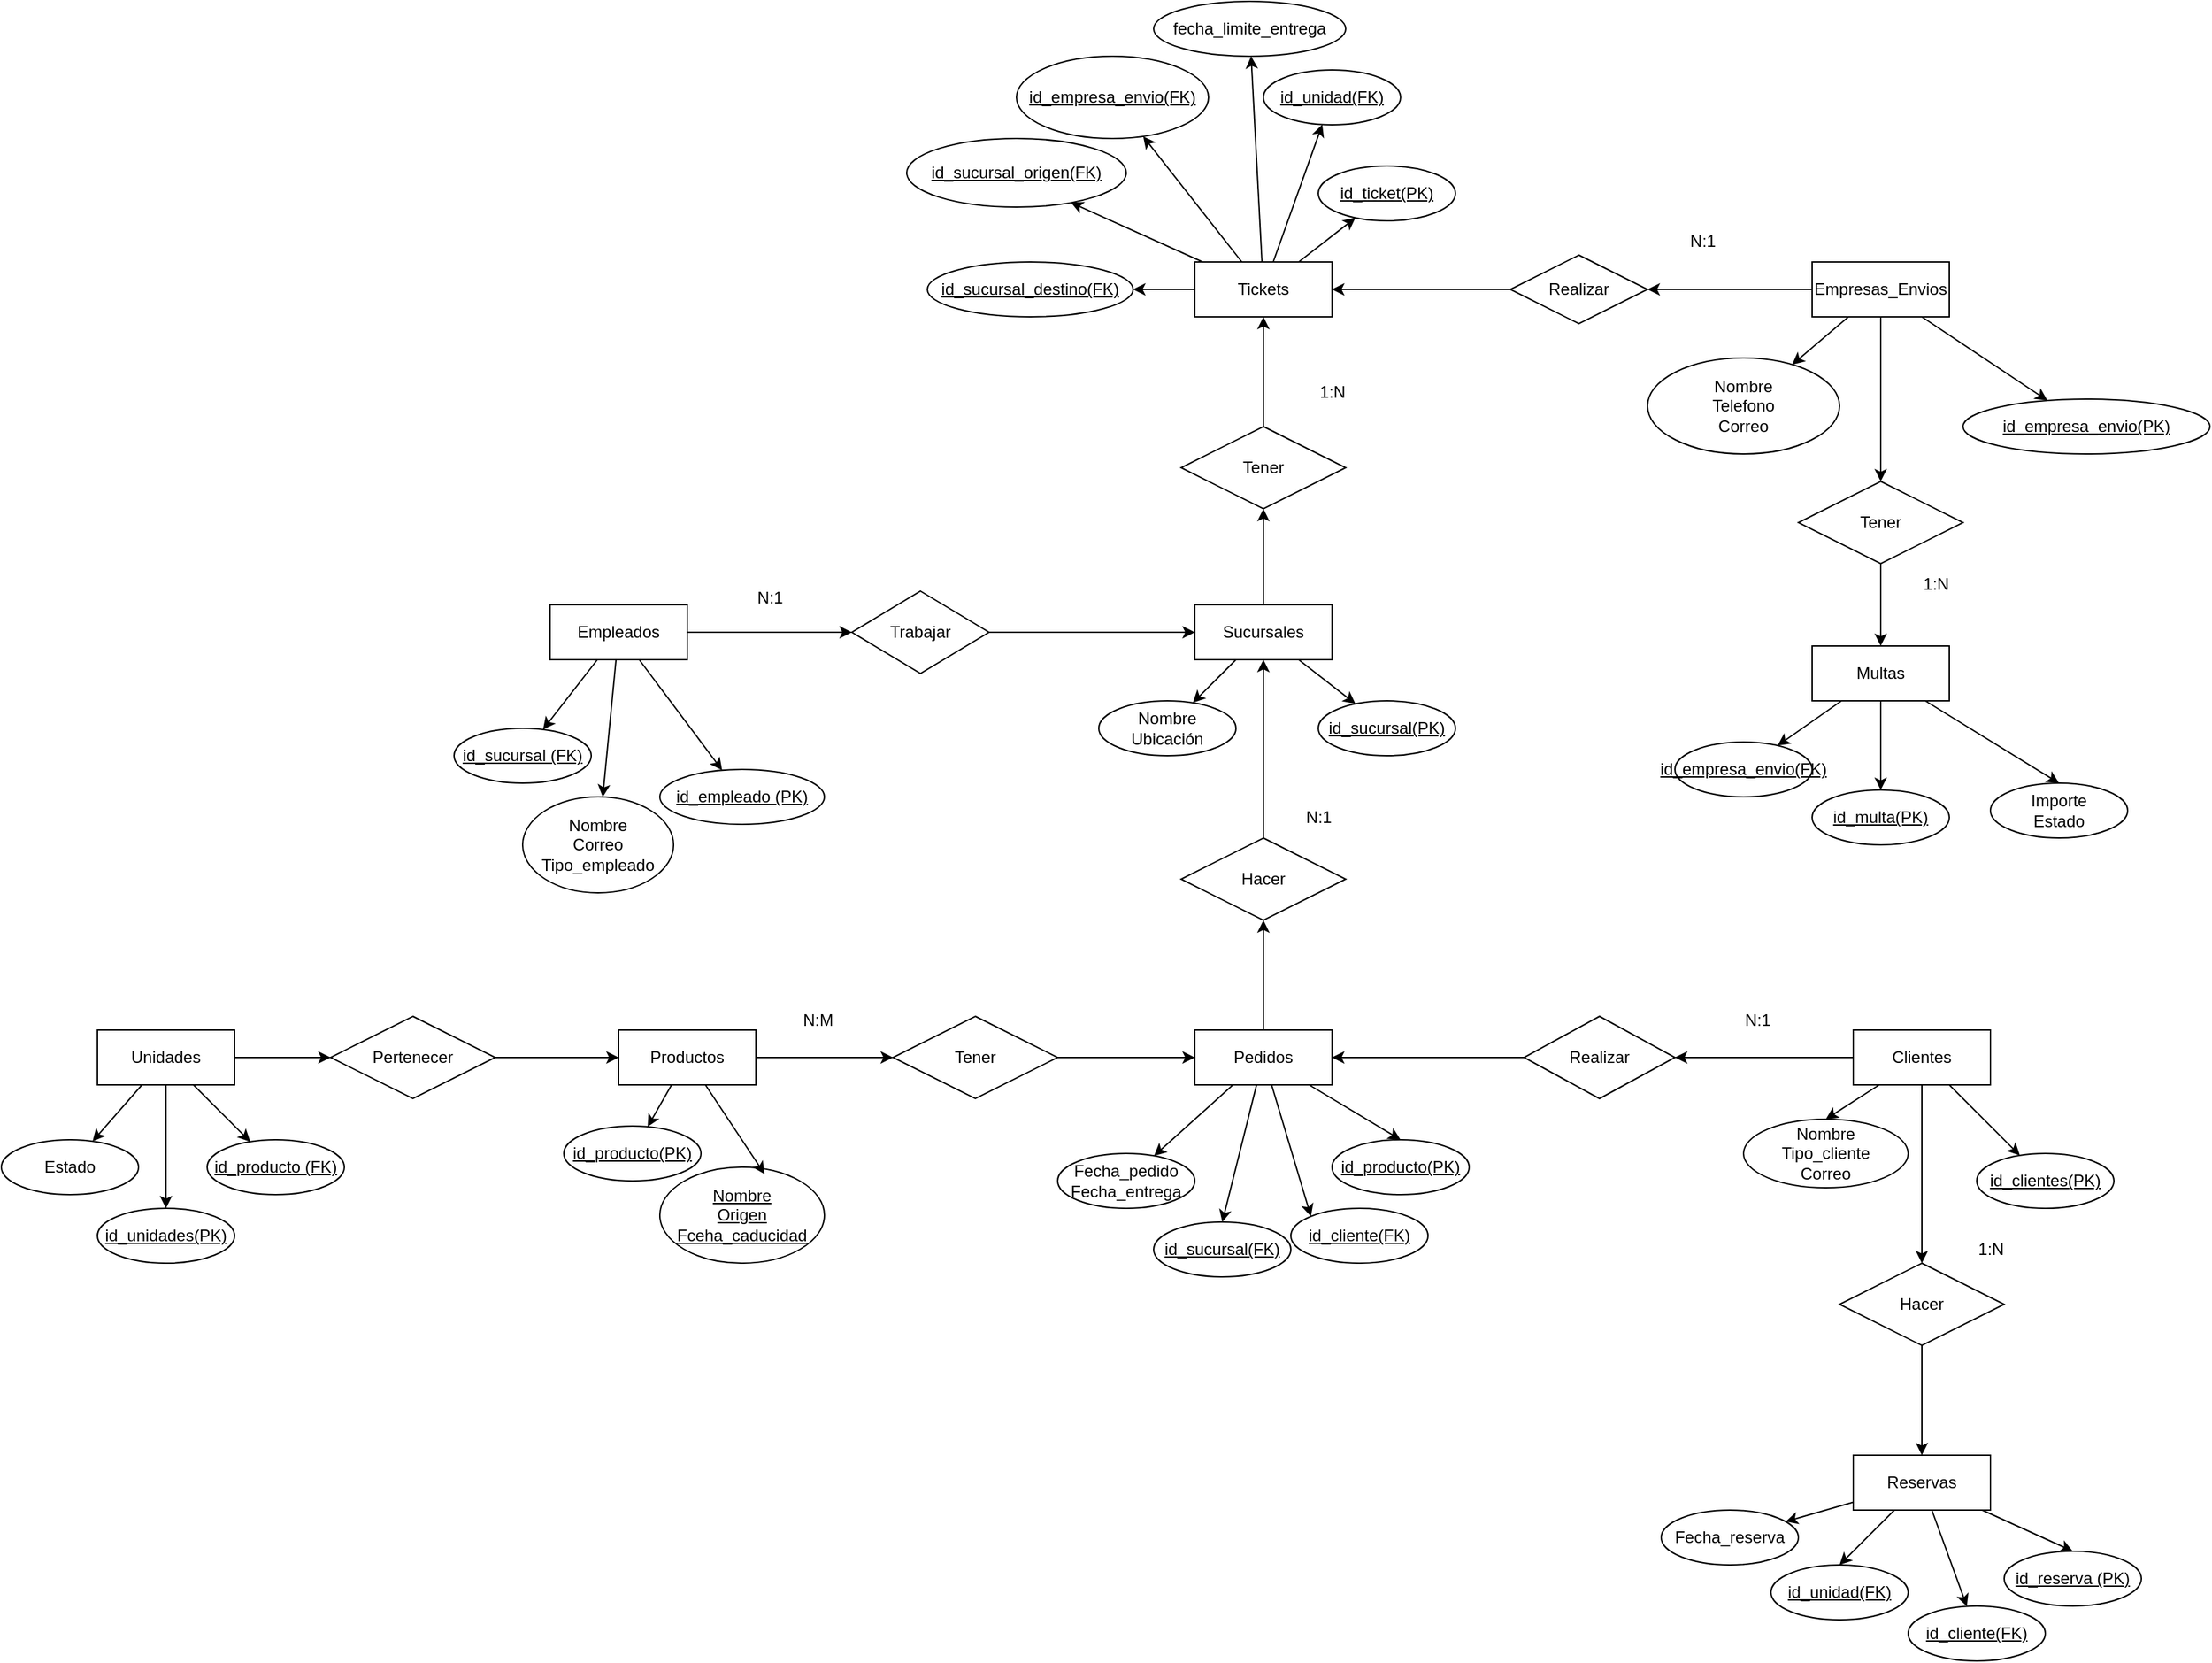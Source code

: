 <mxfile version="24.8.6">
  <diagram id="R2lEEEUBdFMjLlhIrx00" name="Page-1">
    <mxGraphModel dx="3365" dy="3229" grid="1" gridSize="10" guides="1" tooltips="1" connect="1" arrows="1" fold="1" page="1" pageScale="1" pageWidth="850" pageHeight="1100" math="0" shadow="0" extFonts="Permanent Marker^https://fonts.googleapis.com/css?family=Permanent+Marker">
      <root>
        <mxCell id="0" />
        <mxCell id="1" parent="0" />
        <mxCell id="wSYnHgC1MhD-27zC9zjZ-18" style="rounded=0;orthogonalLoop=1;jettySize=auto;html=1;" parent="1" source="wSYnHgC1MhD-27zC9zjZ-1" target="wSYnHgC1MhD-27zC9zjZ-13" edge="1">
          <mxGeometry relative="1" as="geometry" />
        </mxCell>
        <mxCell id="wSYnHgC1MhD-27zC9zjZ-19" style="rounded=0;orthogonalLoop=1;jettySize=auto;html=1;" parent="1" source="wSYnHgC1MhD-27zC9zjZ-1" target="wSYnHgC1MhD-27zC9zjZ-11" edge="1">
          <mxGeometry relative="1" as="geometry" />
        </mxCell>
        <mxCell id="wSYnHgC1MhD-27zC9zjZ-20" style="rounded=0;orthogonalLoop=1;jettySize=auto;html=1;" parent="1" source="wSYnHgC1MhD-27zC9zjZ-1" target="wSYnHgC1MhD-27zC9zjZ-12" edge="1">
          <mxGeometry relative="1" as="geometry" />
        </mxCell>
        <mxCell id="Difl2f5dgamMQ4W5rpa8-10" style="edgeStyle=orthogonalEdgeStyle;rounded=0;orthogonalLoop=1;jettySize=auto;html=1;entryX=0;entryY=0.5;entryDx=0;entryDy=0;" edge="1" parent="1" source="wSYnHgC1MhD-27zC9zjZ-1" target="Difl2f5dgamMQ4W5rpa8-8">
          <mxGeometry relative="1" as="geometry" />
        </mxCell>
        <mxCell id="wSYnHgC1MhD-27zC9zjZ-1" value="Empleados" style="whiteSpace=wrap;html=1;align=center;" parent="1" vertex="1">
          <mxGeometry y="-680" width="100" height="40" as="geometry" />
        </mxCell>
        <mxCell id="wSYnHgC1MhD-27zC9zjZ-22" value="" style="rounded=0;orthogonalLoop=1;jettySize=auto;html=1;" parent="1" source="wSYnHgC1MhD-27zC9zjZ-2" target="wSYnHgC1MhD-27zC9zjZ-21" edge="1">
          <mxGeometry relative="1" as="geometry" />
        </mxCell>
        <mxCell id="wSYnHgC1MhD-27zC9zjZ-24" style="rounded=0;orthogonalLoop=1;jettySize=auto;html=1;" parent="1" source="wSYnHgC1MhD-27zC9zjZ-2" target="wSYnHgC1MhD-27zC9zjZ-23" edge="1">
          <mxGeometry relative="1" as="geometry" />
        </mxCell>
        <mxCell id="Difl2f5dgamMQ4W5rpa8-68" value="" style="edgeStyle=orthogonalEdgeStyle;rounded=0;orthogonalLoop=1;jettySize=auto;html=1;" edge="1" parent="1" source="wSYnHgC1MhD-27zC9zjZ-2" target="Difl2f5dgamMQ4W5rpa8-67">
          <mxGeometry relative="1" as="geometry" />
        </mxCell>
        <mxCell id="wSYnHgC1MhD-27zC9zjZ-2" value="Sucursales" style="whiteSpace=wrap;html=1;align=center;" parent="1" vertex="1">
          <mxGeometry x="470" y="-680" width="100" height="40" as="geometry" />
        </mxCell>
        <mxCell id="Difl2f5dgamMQ4W5rpa8-5" style="rounded=0;orthogonalLoop=1;jettySize=auto;html=1;" edge="1" parent="1" source="wSYnHgC1MhD-27zC9zjZ-3" target="Difl2f5dgamMQ4W5rpa8-1">
          <mxGeometry relative="1" as="geometry" />
        </mxCell>
        <mxCell id="Difl2f5dgamMQ4W5rpa8-6" style="rounded=0;orthogonalLoop=1;jettySize=auto;html=1;" edge="1" parent="1" source="wSYnHgC1MhD-27zC9zjZ-3" target="Difl2f5dgamMQ4W5rpa8-2">
          <mxGeometry relative="1" as="geometry" />
        </mxCell>
        <mxCell id="Difl2f5dgamMQ4W5rpa8-7" style="rounded=0;orthogonalLoop=1;jettySize=auto;html=1;" edge="1" parent="1" source="wSYnHgC1MhD-27zC9zjZ-3" target="Difl2f5dgamMQ4W5rpa8-3">
          <mxGeometry relative="1" as="geometry" />
        </mxCell>
        <mxCell id="Difl2f5dgamMQ4W5rpa8-35" value="" style="edgeStyle=orthogonalEdgeStyle;rounded=0;orthogonalLoop=1;jettySize=auto;html=1;" edge="1" parent="1" source="wSYnHgC1MhD-27zC9zjZ-3" target="Difl2f5dgamMQ4W5rpa8-34">
          <mxGeometry relative="1" as="geometry" />
        </mxCell>
        <mxCell id="wSYnHgC1MhD-27zC9zjZ-3" value="Unidades" style="whiteSpace=wrap;html=1;align=center;" parent="1" vertex="1">
          <mxGeometry x="-330" y="-370" width="100" height="40" as="geometry" />
        </mxCell>
        <mxCell id="Difl2f5dgamMQ4W5rpa8-27" value="" style="rounded=0;orthogonalLoop=1;jettySize=auto;html=1;" edge="1" parent="1" source="wSYnHgC1MhD-27zC9zjZ-4" target="Difl2f5dgamMQ4W5rpa8-25">
          <mxGeometry relative="1" as="geometry" />
        </mxCell>
        <mxCell id="Difl2f5dgamMQ4W5rpa8-31" value="" style="edgeStyle=orthogonalEdgeStyle;rounded=0;orthogonalLoop=1;jettySize=auto;html=1;" edge="1" parent="1" source="wSYnHgC1MhD-27zC9zjZ-4" target="Difl2f5dgamMQ4W5rpa8-29">
          <mxGeometry relative="1" as="geometry" />
        </mxCell>
        <mxCell id="wSYnHgC1MhD-27zC9zjZ-4" value="Productos" style="whiteSpace=wrap;html=1;align=center;" parent="1" vertex="1">
          <mxGeometry x="50" y="-370" width="100" height="40" as="geometry" />
        </mxCell>
        <mxCell id="wSYnHgC1MhD-27zC9zjZ-30" value="" style="rounded=0;orthogonalLoop=1;jettySize=auto;html=1;" parent="1" source="wSYnHgC1MhD-27zC9zjZ-5" target="wSYnHgC1MhD-27zC9zjZ-29" edge="1">
          <mxGeometry relative="1" as="geometry" />
        </mxCell>
        <mxCell id="Difl2f5dgamMQ4W5rpa8-15" style="rounded=0;orthogonalLoop=1;jettySize=auto;html=1;entryX=0.5;entryY=0;entryDx=0;entryDy=0;" edge="1" parent="1" source="wSYnHgC1MhD-27zC9zjZ-5" target="Difl2f5dgamMQ4W5rpa8-13">
          <mxGeometry relative="1" as="geometry" />
        </mxCell>
        <mxCell id="Difl2f5dgamMQ4W5rpa8-16" style="rounded=0;orthogonalLoop=1;jettySize=auto;html=1;entryX=0;entryY=0;entryDx=0;entryDy=0;" edge="1" parent="1" source="wSYnHgC1MhD-27zC9zjZ-5" target="Difl2f5dgamMQ4W5rpa8-14">
          <mxGeometry relative="1" as="geometry" />
        </mxCell>
        <mxCell id="Difl2f5dgamMQ4W5rpa8-19" style="rounded=0;orthogonalLoop=1;jettySize=auto;html=1;entryX=0.5;entryY=0;entryDx=0;entryDy=0;" edge="1" parent="1" source="wSYnHgC1MhD-27zC9zjZ-5" target="Difl2f5dgamMQ4W5rpa8-17">
          <mxGeometry relative="1" as="geometry" />
        </mxCell>
        <mxCell id="Difl2f5dgamMQ4W5rpa8-21" value="" style="edgeStyle=orthogonalEdgeStyle;rounded=0;orthogonalLoop=1;jettySize=auto;html=1;" edge="1" parent="1" source="wSYnHgC1MhD-27zC9zjZ-5" target="Difl2f5dgamMQ4W5rpa8-20">
          <mxGeometry relative="1" as="geometry" />
        </mxCell>
        <mxCell id="wSYnHgC1MhD-27zC9zjZ-5" value="Pedidos" style="whiteSpace=wrap;html=1;align=center;" parent="1" vertex="1">
          <mxGeometry x="470" y="-370" width="100" height="40" as="geometry" />
        </mxCell>
        <mxCell id="Difl2f5dgamMQ4W5rpa8-45" style="rounded=0;orthogonalLoop=1;jettySize=auto;html=1;entryX=0.5;entryY=0;entryDx=0;entryDy=0;" edge="1" parent="1" source="wSYnHgC1MhD-27zC9zjZ-6" target="Difl2f5dgamMQ4W5rpa8-44">
          <mxGeometry relative="1" as="geometry" />
        </mxCell>
        <mxCell id="Difl2f5dgamMQ4W5rpa8-46" style="rounded=0;orthogonalLoop=1;jettySize=auto;html=1;" edge="1" parent="1" source="wSYnHgC1MhD-27zC9zjZ-6" target="Difl2f5dgamMQ4W5rpa8-43">
          <mxGeometry relative="1" as="geometry" />
        </mxCell>
        <mxCell id="Difl2f5dgamMQ4W5rpa8-47" style="rounded=0;orthogonalLoop=1;jettySize=auto;html=1;entryX=0.5;entryY=0;entryDx=0;entryDy=0;" edge="1" parent="1" source="wSYnHgC1MhD-27zC9zjZ-6" target="Difl2f5dgamMQ4W5rpa8-42">
          <mxGeometry relative="1" as="geometry" />
        </mxCell>
        <mxCell id="Difl2f5dgamMQ4W5rpa8-49" style="rounded=0;orthogonalLoop=1;jettySize=auto;html=1;" edge="1" parent="1" source="wSYnHgC1MhD-27zC9zjZ-6" target="Difl2f5dgamMQ4W5rpa8-48">
          <mxGeometry relative="1" as="geometry" />
        </mxCell>
        <mxCell id="wSYnHgC1MhD-27zC9zjZ-6" value="Reservas" style="whiteSpace=wrap;html=1;align=center;" parent="1" vertex="1">
          <mxGeometry x="950" y="-60" width="100" height="40" as="geometry" />
        </mxCell>
        <mxCell id="wSYnHgC1MhD-27zC9zjZ-26" style="rounded=0;orthogonalLoop=1;jettySize=auto;html=1;entryX=0.5;entryY=0;entryDx=0;entryDy=0;" parent="1" source="wSYnHgC1MhD-27zC9zjZ-7" target="wSYnHgC1MhD-27zC9zjZ-25" edge="1">
          <mxGeometry relative="1" as="geometry" />
        </mxCell>
        <mxCell id="wSYnHgC1MhD-27zC9zjZ-28" style="rounded=0;orthogonalLoop=1;jettySize=auto;html=1;" parent="1" source="wSYnHgC1MhD-27zC9zjZ-7" target="wSYnHgC1MhD-27zC9zjZ-27" edge="1">
          <mxGeometry relative="1" as="geometry" />
        </mxCell>
        <mxCell id="Difl2f5dgamMQ4W5rpa8-39" style="rounded=0;orthogonalLoop=1;jettySize=auto;html=1;" edge="1" parent="1" source="wSYnHgC1MhD-27zC9zjZ-7" target="Difl2f5dgamMQ4W5rpa8-38">
          <mxGeometry relative="1" as="geometry" />
        </mxCell>
        <mxCell id="Difl2f5dgamMQ4W5rpa8-51" style="rounded=0;orthogonalLoop=1;jettySize=auto;html=1;" edge="1" parent="1" source="wSYnHgC1MhD-27zC9zjZ-7" target="Difl2f5dgamMQ4W5rpa8-50">
          <mxGeometry relative="1" as="geometry" />
        </mxCell>
        <mxCell id="wSYnHgC1MhD-27zC9zjZ-7" value="Clientes" style="whiteSpace=wrap;html=1;align=center;" parent="1" vertex="1">
          <mxGeometry x="950" y="-370" width="100" height="40" as="geometry" />
        </mxCell>
        <mxCell id="Difl2f5dgamMQ4W5rpa8-84" style="rounded=0;orthogonalLoop=1;jettySize=auto;html=1;" edge="1" parent="1" source="wSYnHgC1MhD-27zC9zjZ-8" target="Difl2f5dgamMQ4W5rpa8-82">
          <mxGeometry relative="1" as="geometry" />
        </mxCell>
        <mxCell id="Difl2f5dgamMQ4W5rpa8-85" style="rounded=0;orthogonalLoop=1;jettySize=auto;html=1;entryX=0.5;entryY=0;entryDx=0;entryDy=0;" edge="1" parent="1" source="wSYnHgC1MhD-27zC9zjZ-8" target="Difl2f5dgamMQ4W5rpa8-81">
          <mxGeometry relative="1" as="geometry" />
        </mxCell>
        <mxCell id="Difl2f5dgamMQ4W5rpa8-86" style="rounded=0;orthogonalLoop=1;jettySize=auto;html=1;entryX=0.5;entryY=0;entryDx=0;entryDy=0;" edge="1" parent="1" source="wSYnHgC1MhD-27zC9zjZ-8" target="Difl2f5dgamMQ4W5rpa8-83">
          <mxGeometry relative="1" as="geometry" />
        </mxCell>
        <mxCell id="wSYnHgC1MhD-27zC9zjZ-8" value="Multas" style="whiteSpace=wrap;html=1;align=center;" parent="1" vertex="1">
          <mxGeometry x="920" y="-650" width="100" height="40" as="geometry" />
        </mxCell>
        <mxCell id="Difl2f5dgamMQ4W5rpa8-74" style="rounded=0;orthogonalLoop=1;jettySize=auto;html=1;entryX=1;entryY=0.5;entryDx=0;entryDy=0;" edge="1" parent="1" source="wSYnHgC1MhD-27zC9zjZ-9" target="Difl2f5dgamMQ4W5rpa8-72">
          <mxGeometry relative="1" as="geometry" />
        </mxCell>
        <mxCell id="Difl2f5dgamMQ4W5rpa8-79" style="rounded=0;orthogonalLoop=1;jettySize=auto;html=1;" edge="1" parent="1" source="wSYnHgC1MhD-27zC9zjZ-9" target="Difl2f5dgamMQ4W5rpa8-77">
          <mxGeometry relative="1" as="geometry" />
        </mxCell>
        <mxCell id="Difl2f5dgamMQ4W5rpa8-80" style="rounded=0;orthogonalLoop=1;jettySize=auto;html=1;" edge="1" parent="1" source="wSYnHgC1MhD-27zC9zjZ-9" target="Difl2f5dgamMQ4W5rpa8-78">
          <mxGeometry relative="1" as="geometry" />
        </mxCell>
        <mxCell id="Difl2f5dgamMQ4W5rpa8-88" style="edgeStyle=orthogonalEdgeStyle;rounded=0;orthogonalLoop=1;jettySize=auto;html=1;" edge="1" parent="1" source="wSYnHgC1MhD-27zC9zjZ-9" target="Difl2f5dgamMQ4W5rpa8-87">
          <mxGeometry relative="1" as="geometry" />
        </mxCell>
        <mxCell id="wSYnHgC1MhD-27zC9zjZ-9" value="Empresas_Envios" style="whiteSpace=wrap;html=1;align=center;" parent="1" vertex="1">
          <mxGeometry x="920" y="-930" width="100" height="40" as="geometry" />
        </mxCell>
        <mxCell id="Difl2f5dgamMQ4W5rpa8-61" value="" style="rounded=0;orthogonalLoop=1;jettySize=auto;html=1;" edge="1" parent="1" source="wSYnHgC1MhD-27zC9zjZ-10" target="Difl2f5dgamMQ4W5rpa8-57">
          <mxGeometry relative="1" as="geometry" />
        </mxCell>
        <mxCell id="Difl2f5dgamMQ4W5rpa8-63" style="rounded=0;orthogonalLoop=1;jettySize=auto;html=1;" edge="1" parent="1" source="wSYnHgC1MhD-27zC9zjZ-10" target="Difl2f5dgamMQ4W5rpa8-54">
          <mxGeometry relative="1" as="geometry" />
        </mxCell>
        <mxCell id="Difl2f5dgamMQ4W5rpa8-64" style="rounded=0;orthogonalLoop=1;jettySize=auto;html=1;" edge="1" parent="1" source="wSYnHgC1MhD-27zC9zjZ-10" target="Difl2f5dgamMQ4W5rpa8-55">
          <mxGeometry relative="1" as="geometry" />
        </mxCell>
        <mxCell id="Difl2f5dgamMQ4W5rpa8-65" style="rounded=0;orthogonalLoop=1;jettySize=auto;html=1;" edge="1" parent="1" source="wSYnHgC1MhD-27zC9zjZ-10" target="Difl2f5dgamMQ4W5rpa8-60">
          <mxGeometry relative="1" as="geometry" />
        </mxCell>
        <mxCell id="Difl2f5dgamMQ4W5rpa8-66" style="rounded=0;orthogonalLoop=1;jettySize=auto;html=1;" edge="1" parent="1" source="wSYnHgC1MhD-27zC9zjZ-10" target="Difl2f5dgamMQ4W5rpa8-59">
          <mxGeometry relative="1" as="geometry" />
        </mxCell>
        <mxCell id="wSYnHgC1MhD-27zC9zjZ-10" value="Tickets" style="whiteSpace=wrap;html=1;align=center;" parent="1" vertex="1">
          <mxGeometry x="470" y="-930" width="100" height="40" as="geometry" />
        </mxCell>
        <mxCell id="wSYnHgC1MhD-27zC9zjZ-11" value="Nombre&lt;div&gt;Correo&lt;/div&gt;&lt;div&gt;Tipo_empleado&lt;/div&gt;" style="ellipse;whiteSpace=wrap;html=1;align=center;" parent="1" vertex="1">
          <mxGeometry x="-20" y="-540" width="110" height="70" as="geometry" />
        </mxCell>
        <mxCell id="wSYnHgC1MhD-27zC9zjZ-12" value="id_empleado (PK)" style="ellipse;whiteSpace=wrap;html=1;align=center;fontStyle=4;" parent="1" vertex="1">
          <mxGeometry x="80" y="-560" width="120" height="40" as="geometry" />
        </mxCell>
        <mxCell id="wSYnHgC1MhD-27zC9zjZ-13" value="id_sucursal (FK)" style="ellipse;whiteSpace=wrap;html=1;align=center;fontStyle=4;" parent="1" vertex="1">
          <mxGeometry x="-70" y="-590" width="100" height="40" as="geometry" />
        </mxCell>
        <mxCell id="wSYnHgC1MhD-27zC9zjZ-21" value="Nombre&lt;div&gt;Ubicación&lt;/div&gt;" style="ellipse;whiteSpace=wrap;html=1;align=center;" parent="1" vertex="1">
          <mxGeometry x="400" y="-610" width="100" height="40" as="geometry" />
        </mxCell>
        <mxCell id="wSYnHgC1MhD-27zC9zjZ-23" value="id_sucursal(PK)" style="ellipse;whiteSpace=wrap;html=1;align=center;fontStyle=4;" parent="1" vertex="1">
          <mxGeometry x="560" y="-610" width="100" height="40" as="geometry" />
        </mxCell>
        <mxCell id="wSYnHgC1MhD-27zC9zjZ-25" value="Nombre&lt;div&gt;Tipo_cliente&lt;/div&gt;&lt;div&gt;Correo&lt;/div&gt;" style="ellipse;whiteSpace=wrap;html=1;align=center;" parent="1" vertex="1">
          <mxGeometry x="870" y="-305" width="120" height="50" as="geometry" />
        </mxCell>
        <mxCell id="wSYnHgC1MhD-27zC9zjZ-27" value="id_clientes(PK)" style="ellipse;whiteSpace=wrap;html=1;align=center;fontStyle=4;" parent="1" vertex="1">
          <mxGeometry x="1040" y="-280" width="100" height="40" as="geometry" />
        </mxCell>
        <mxCell id="wSYnHgC1MhD-27zC9zjZ-29" value="Fecha_pedido&lt;div&gt;Fecha_entrega&lt;/div&gt;" style="ellipse;whiteSpace=wrap;html=1;align=center;" parent="1" vertex="1">
          <mxGeometry x="370" y="-280" width="100" height="40" as="geometry" />
        </mxCell>
        <mxCell id="Difl2f5dgamMQ4W5rpa8-1" value="Estado" style="ellipse;whiteSpace=wrap;html=1;align=center;" vertex="1" parent="1">
          <mxGeometry x="-400" y="-290" width="100" height="40" as="geometry" />
        </mxCell>
        <mxCell id="Difl2f5dgamMQ4W5rpa8-2" value="id_unidades(PK)" style="ellipse;whiteSpace=wrap;html=1;align=center;fontStyle=4;" vertex="1" parent="1">
          <mxGeometry x="-330" y="-240" width="100" height="40" as="geometry" />
        </mxCell>
        <mxCell id="Difl2f5dgamMQ4W5rpa8-3" value="id_producto (FK)" style="ellipse;whiteSpace=wrap;html=1;align=center;fontStyle=4;" vertex="1" parent="1">
          <mxGeometry x="-250" y="-290" width="100" height="40" as="geometry" />
        </mxCell>
        <mxCell id="Difl2f5dgamMQ4W5rpa8-11" style="edgeStyle=orthogonalEdgeStyle;rounded=0;orthogonalLoop=1;jettySize=auto;html=1;" edge="1" parent="1" source="Difl2f5dgamMQ4W5rpa8-8" target="wSYnHgC1MhD-27zC9zjZ-2">
          <mxGeometry relative="1" as="geometry" />
        </mxCell>
        <mxCell id="Difl2f5dgamMQ4W5rpa8-8" value="Trabajar" style="shape=rhombus;perimeter=rhombusPerimeter;whiteSpace=wrap;html=1;align=center;" vertex="1" parent="1">
          <mxGeometry x="220" y="-690" width="100" height="60" as="geometry" />
        </mxCell>
        <mxCell id="Difl2f5dgamMQ4W5rpa8-12" value="N:1" style="text;html=1;align=center;verticalAlign=middle;resizable=0;points=[];autosize=1;strokeColor=none;fillColor=none;" vertex="1" parent="1">
          <mxGeometry x="140" y="-700" width="40" height="30" as="geometry" />
        </mxCell>
        <mxCell id="Difl2f5dgamMQ4W5rpa8-13" value="id_producto(PK)" style="ellipse;whiteSpace=wrap;html=1;align=center;fontStyle=4;" vertex="1" parent="1">
          <mxGeometry x="570" y="-290" width="100" height="40" as="geometry" />
        </mxCell>
        <mxCell id="Difl2f5dgamMQ4W5rpa8-14" value="id_cliente(FK)" style="ellipse;whiteSpace=wrap;html=1;align=center;fontStyle=4;" vertex="1" parent="1">
          <mxGeometry x="540" y="-240" width="100" height="40" as="geometry" />
        </mxCell>
        <mxCell id="Difl2f5dgamMQ4W5rpa8-17" value="id_sucursal(FK)" style="ellipse;whiteSpace=wrap;html=1;align=center;fontStyle=4;" vertex="1" parent="1">
          <mxGeometry x="440" y="-230" width="100" height="40" as="geometry" />
        </mxCell>
        <mxCell id="Difl2f5dgamMQ4W5rpa8-23" style="edgeStyle=orthogonalEdgeStyle;rounded=0;orthogonalLoop=1;jettySize=auto;html=1;entryX=0.5;entryY=1;entryDx=0;entryDy=0;" edge="1" parent="1" source="Difl2f5dgamMQ4W5rpa8-20" target="wSYnHgC1MhD-27zC9zjZ-2">
          <mxGeometry relative="1" as="geometry" />
        </mxCell>
        <mxCell id="Difl2f5dgamMQ4W5rpa8-20" value="Hacer" style="shape=rhombus;perimeter=rhombusPerimeter;whiteSpace=wrap;html=1;align=center;" vertex="1" parent="1">
          <mxGeometry x="460" y="-510" width="120" height="60" as="geometry" />
        </mxCell>
        <mxCell id="Difl2f5dgamMQ4W5rpa8-24" value="N:1" style="text;html=1;align=center;verticalAlign=middle;resizable=0;points=[];autosize=1;strokeColor=none;fillColor=none;" vertex="1" parent="1">
          <mxGeometry x="540" y="-540" width="40" height="30" as="geometry" />
        </mxCell>
        <mxCell id="Difl2f5dgamMQ4W5rpa8-25" value="id_producto(PK)" style="ellipse;whiteSpace=wrap;html=1;align=center;fontStyle=4;" vertex="1" parent="1">
          <mxGeometry x="10" y="-300" width="100" height="40" as="geometry" />
        </mxCell>
        <mxCell id="Difl2f5dgamMQ4W5rpa8-26" value="Nombre&lt;div&gt;Origen&lt;/div&gt;&lt;div&gt;Fceha_caducidad&lt;/div&gt;" style="ellipse;whiteSpace=wrap;html=1;align=center;fontStyle=4;" vertex="1" parent="1">
          <mxGeometry x="80" y="-270" width="120" height="70" as="geometry" />
        </mxCell>
        <mxCell id="Difl2f5dgamMQ4W5rpa8-28" style="rounded=0;orthogonalLoop=1;jettySize=auto;html=1;entryX=0.636;entryY=0.071;entryDx=0;entryDy=0;entryPerimeter=0;" edge="1" parent="1" source="wSYnHgC1MhD-27zC9zjZ-4" target="Difl2f5dgamMQ4W5rpa8-26">
          <mxGeometry relative="1" as="geometry" />
        </mxCell>
        <mxCell id="Difl2f5dgamMQ4W5rpa8-32" value="" style="rounded=0;orthogonalLoop=1;jettySize=auto;html=1;" edge="1" parent="1" source="Difl2f5dgamMQ4W5rpa8-29" target="wSYnHgC1MhD-27zC9zjZ-5">
          <mxGeometry relative="1" as="geometry" />
        </mxCell>
        <mxCell id="Difl2f5dgamMQ4W5rpa8-29" value="Tener" style="shape=rhombus;perimeter=rhombusPerimeter;whiteSpace=wrap;html=1;align=center;" vertex="1" parent="1">
          <mxGeometry x="250" y="-380" width="120" height="60" as="geometry" />
        </mxCell>
        <mxCell id="Difl2f5dgamMQ4W5rpa8-33" value="N:M" style="text;html=1;align=center;verticalAlign=middle;resizable=0;points=[];autosize=1;strokeColor=none;fillColor=none;" vertex="1" parent="1">
          <mxGeometry x="170" y="-392" width="50" height="30" as="geometry" />
        </mxCell>
        <mxCell id="Difl2f5dgamMQ4W5rpa8-36" value="" style="edgeStyle=orthogonalEdgeStyle;rounded=0;orthogonalLoop=1;jettySize=auto;html=1;" edge="1" parent="1" source="Difl2f5dgamMQ4W5rpa8-34" target="wSYnHgC1MhD-27zC9zjZ-4">
          <mxGeometry relative="1" as="geometry" />
        </mxCell>
        <mxCell id="Difl2f5dgamMQ4W5rpa8-34" value="Pertenecer" style="shape=rhombus;perimeter=rhombusPerimeter;whiteSpace=wrap;html=1;align=center;" vertex="1" parent="1">
          <mxGeometry x="-160" y="-380" width="120" height="60" as="geometry" />
        </mxCell>
        <mxCell id="Difl2f5dgamMQ4W5rpa8-40" style="edgeStyle=orthogonalEdgeStyle;rounded=0;orthogonalLoop=1;jettySize=auto;html=1;entryX=1;entryY=0.5;entryDx=0;entryDy=0;" edge="1" parent="1" source="Difl2f5dgamMQ4W5rpa8-38" target="wSYnHgC1MhD-27zC9zjZ-5">
          <mxGeometry relative="1" as="geometry" />
        </mxCell>
        <mxCell id="Difl2f5dgamMQ4W5rpa8-38" value="Realizar" style="shape=rhombus;perimeter=rhombusPerimeter;whiteSpace=wrap;html=1;align=center;" vertex="1" parent="1">
          <mxGeometry x="710" y="-380" width="110" height="60" as="geometry" />
        </mxCell>
        <mxCell id="Difl2f5dgamMQ4W5rpa8-41" value="N:1" style="text;html=1;align=center;verticalAlign=middle;resizable=0;points=[];autosize=1;strokeColor=none;fillColor=none;" vertex="1" parent="1">
          <mxGeometry x="860" y="-392" width="40" height="30" as="geometry" />
        </mxCell>
        <mxCell id="Difl2f5dgamMQ4W5rpa8-42" value="id_reserva (PK)" style="ellipse;whiteSpace=wrap;html=1;align=center;fontStyle=4;" vertex="1" parent="1">
          <mxGeometry x="1060" y="10" width="100" height="40" as="geometry" />
        </mxCell>
        <mxCell id="Difl2f5dgamMQ4W5rpa8-43" value="id_cliente(FK)" style="ellipse;whiteSpace=wrap;html=1;align=center;fontStyle=4;" vertex="1" parent="1">
          <mxGeometry x="990" y="50" width="100" height="40" as="geometry" />
        </mxCell>
        <mxCell id="Difl2f5dgamMQ4W5rpa8-44" value="id_unidad(FK)" style="ellipse;whiteSpace=wrap;html=1;align=center;fontStyle=4;" vertex="1" parent="1">
          <mxGeometry x="890" y="20" width="100" height="40" as="geometry" />
        </mxCell>
        <mxCell id="Difl2f5dgamMQ4W5rpa8-48" value="Fecha_reserva" style="ellipse;whiteSpace=wrap;html=1;align=center;" vertex="1" parent="1">
          <mxGeometry x="810" y="-20" width="100" height="40" as="geometry" />
        </mxCell>
        <mxCell id="Difl2f5dgamMQ4W5rpa8-52" value="" style="rounded=0;orthogonalLoop=1;jettySize=auto;html=1;" edge="1" parent="1" source="Difl2f5dgamMQ4W5rpa8-50" target="wSYnHgC1MhD-27zC9zjZ-6">
          <mxGeometry relative="1" as="geometry" />
        </mxCell>
        <mxCell id="Difl2f5dgamMQ4W5rpa8-50" value="Hacer" style="shape=rhombus;perimeter=rhombusPerimeter;whiteSpace=wrap;html=1;align=center;" vertex="1" parent="1">
          <mxGeometry x="940" y="-200" width="120" height="60" as="geometry" />
        </mxCell>
        <mxCell id="Difl2f5dgamMQ4W5rpa8-53" value="1:N" style="text;html=1;align=center;verticalAlign=middle;resizable=0;points=[];autosize=1;strokeColor=none;fillColor=none;" vertex="1" parent="1">
          <mxGeometry x="1030" y="-225" width="40" height="30" as="geometry" />
        </mxCell>
        <mxCell id="Difl2f5dgamMQ4W5rpa8-54" value="id_ticket(PK)" style="ellipse;whiteSpace=wrap;html=1;align=center;fontStyle=4;" vertex="1" parent="1">
          <mxGeometry x="560" y="-1000" width="100" height="40" as="geometry" />
        </mxCell>
        <mxCell id="Difl2f5dgamMQ4W5rpa8-55" value="id_empresa_envio(FK)" style="ellipse;whiteSpace=wrap;html=1;align=center;fontStyle=4;" vertex="1" parent="1">
          <mxGeometry x="340" y="-1080" width="140" height="60" as="geometry" />
        </mxCell>
        <mxCell id="Difl2f5dgamMQ4W5rpa8-56" value="id_sucursal_origen(FK)" style="ellipse;whiteSpace=wrap;html=1;align=center;fontStyle=4;" vertex="1" parent="1">
          <mxGeometry x="260" y="-1020" width="160" height="50" as="geometry" />
        </mxCell>
        <mxCell id="Difl2f5dgamMQ4W5rpa8-57" value="id_sucursal_destino(FK)" style="ellipse;whiteSpace=wrap;html=1;align=center;fontStyle=4;" vertex="1" parent="1">
          <mxGeometry x="275" y="-930" width="150" height="40" as="geometry" />
        </mxCell>
        <mxCell id="Difl2f5dgamMQ4W5rpa8-59" value="id_unidad(FK)" style="ellipse;whiteSpace=wrap;html=1;align=center;fontStyle=4;" vertex="1" parent="1">
          <mxGeometry x="520" y="-1070" width="100" height="40" as="geometry" />
        </mxCell>
        <mxCell id="Difl2f5dgamMQ4W5rpa8-60" value="fecha_limite_entrega" style="ellipse;whiteSpace=wrap;html=1;align=center;" vertex="1" parent="1">
          <mxGeometry x="440" y="-1120" width="140" height="40" as="geometry" />
        </mxCell>
        <mxCell id="Difl2f5dgamMQ4W5rpa8-62" style="rounded=0;orthogonalLoop=1;jettySize=auto;html=1;entryX=0.748;entryY=0.933;entryDx=0;entryDy=0;entryPerimeter=0;" edge="1" parent="1" source="wSYnHgC1MhD-27zC9zjZ-10" target="Difl2f5dgamMQ4W5rpa8-56">
          <mxGeometry relative="1" as="geometry" />
        </mxCell>
        <mxCell id="Difl2f5dgamMQ4W5rpa8-69" value="" style="edgeStyle=orthogonalEdgeStyle;rounded=0;orthogonalLoop=1;jettySize=auto;html=1;" edge="1" parent="1" source="Difl2f5dgamMQ4W5rpa8-67" target="wSYnHgC1MhD-27zC9zjZ-10">
          <mxGeometry relative="1" as="geometry" />
        </mxCell>
        <mxCell id="Difl2f5dgamMQ4W5rpa8-67" value="Tener" style="shape=rhombus;perimeter=rhombusPerimeter;whiteSpace=wrap;html=1;align=center;" vertex="1" parent="1">
          <mxGeometry x="460" y="-810" width="120" height="60" as="geometry" />
        </mxCell>
        <mxCell id="Difl2f5dgamMQ4W5rpa8-70" value="1:N" style="text;html=1;align=center;verticalAlign=middle;resizable=0;points=[];autosize=1;strokeColor=none;fillColor=none;" vertex="1" parent="1">
          <mxGeometry x="550" y="-850" width="40" height="30" as="geometry" />
        </mxCell>
        <mxCell id="Difl2f5dgamMQ4W5rpa8-75" style="rounded=0;orthogonalLoop=1;jettySize=auto;html=1;entryX=1;entryY=0.5;entryDx=0;entryDy=0;" edge="1" parent="1" source="Difl2f5dgamMQ4W5rpa8-72" target="wSYnHgC1MhD-27zC9zjZ-10">
          <mxGeometry relative="1" as="geometry" />
        </mxCell>
        <mxCell id="Difl2f5dgamMQ4W5rpa8-72" value="Realizar" style="shape=rhombus;perimeter=rhombusPerimeter;whiteSpace=wrap;html=1;align=center;" vertex="1" parent="1">
          <mxGeometry x="700" y="-935" width="100" height="50" as="geometry" />
        </mxCell>
        <mxCell id="Difl2f5dgamMQ4W5rpa8-76" value="N:1" style="text;html=1;align=center;verticalAlign=middle;resizable=0;points=[];autosize=1;strokeColor=none;fillColor=none;" vertex="1" parent="1">
          <mxGeometry x="820" y="-960" width="40" height="30" as="geometry" />
        </mxCell>
        <mxCell id="Difl2f5dgamMQ4W5rpa8-77" value="id_empresa_envio(PK)" style="ellipse;whiteSpace=wrap;html=1;align=center;fontStyle=4;" vertex="1" parent="1">
          <mxGeometry x="1030" y="-830" width="180" height="40" as="geometry" />
        </mxCell>
        <mxCell id="Difl2f5dgamMQ4W5rpa8-78" value="Nombre&lt;div&gt;Telefono&lt;/div&gt;&lt;div&gt;Correo&lt;/div&gt;" style="ellipse;whiteSpace=wrap;html=1;align=center;" vertex="1" parent="1">
          <mxGeometry x="800" y="-860" width="140" height="70" as="geometry" />
        </mxCell>
        <mxCell id="Difl2f5dgamMQ4W5rpa8-81" value="id_multa(PK)" style="ellipse;whiteSpace=wrap;html=1;align=center;fontStyle=4;" vertex="1" parent="1">
          <mxGeometry x="920" y="-545" width="100" height="40" as="geometry" />
        </mxCell>
        <mxCell id="Difl2f5dgamMQ4W5rpa8-82" value="id_empresa_envio(FK)" style="ellipse;whiteSpace=wrap;html=1;align=center;fontStyle=4;" vertex="1" parent="1">
          <mxGeometry x="820" y="-580" width="100" height="40" as="geometry" />
        </mxCell>
        <mxCell id="Difl2f5dgamMQ4W5rpa8-83" value="Importe&lt;div&gt;Estado&lt;/div&gt;" style="ellipse;whiteSpace=wrap;html=1;align=center;" vertex="1" parent="1">
          <mxGeometry x="1050" y="-550" width="100" height="40" as="geometry" />
        </mxCell>
        <mxCell id="Difl2f5dgamMQ4W5rpa8-89" value="" style="edgeStyle=orthogonalEdgeStyle;rounded=0;orthogonalLoop=1;jettySize=auto;html=1;" edge="1" parent="1" source="Difl2f5dgamMQ4W5rpa8-87" target="wSYnHgC1MhD-27zC9zjZ-8">
          <mxGeometry relative="1" as="geometry" />
        </mxCell>
        <mxCell id="Difl2f5dgamMQ4W5rpa8-87" value="Tener" style="shape=rhombus;perimeter=rhombusPerimeter;whiteSpace=wrap;html=1;align=center;" vertex="1" parent="1">
          <mxGeometry x="910" y="-770" width="120" height="60" as="geometry" />
        </mxCell>
        <mxCell id="Difl2f5dgamMQ4W5rpa8-90" value="1:N" style="text;html=1;align=center;verticalAlign=middle;resizable=0;points=[];autosize=1;strokeColor=none;fillColor=none;" vertex="1" parent="1">
          <mxGeometry x="990" y="-710" width="40" height="30" as="geometry" />
        </mxCell>
      </root>
    </mxGraphModel>
  </diagram>
</mxfile>
